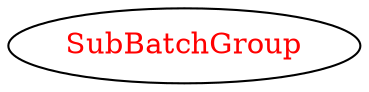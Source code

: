digraph dependencyGraph {
 concentrate=true;
 ranksep="2.0";
 rankdir="LR"; 
 splines="ortho";
"SubBatchGroup" [fontcolor="red"];
}